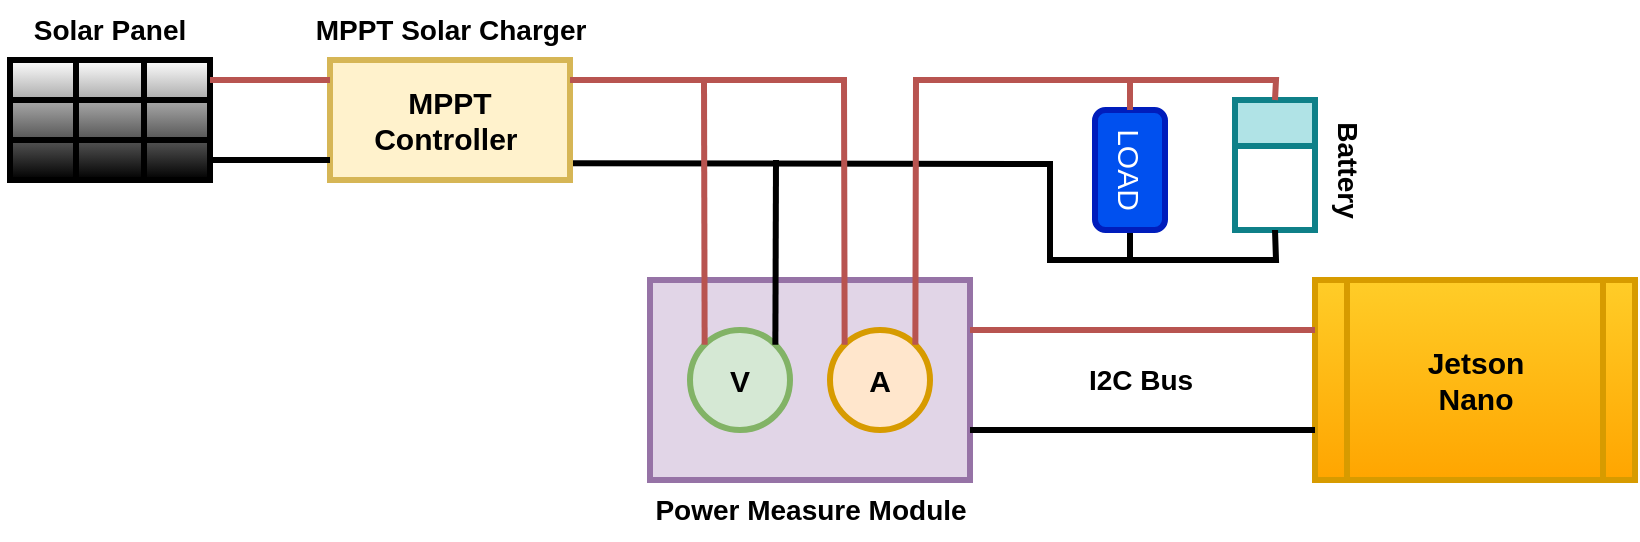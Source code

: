 <mxfile version="20.4.0" type="github">
  <diagram id="kPupqWcu7q19SiTpw6ZK" name="第 1 页">
    <mxGraphModel dx="1037" dy="547" grid="1" gridSize="10" guides="1" tooltips="1" connect="1" arrows="1" fold="1" page="1" pageScale="1" pageWidth="3300" pageHeight="2339" math="0" shadow="0">
      <root>
        <mxCell id="0" />
        <mxCell id="1" parent="0" />
        <mxCell id="b23ylB3f0s9RIf1_P2MT-27" value="" style="endArrow=none;html=1;rounded=0;strokeWidth=3;fontSize=15;exitX=1.006;exitY=0.861;exitDx=0;exitDy=0;exitPerimeter=0;entryX=1;entryY=0.5;entryDx=0;entryDy=0;" parent="1" source="b23ylB3f0s9RIf1_P2MT-15" target="b23ylB3f0s9RIf1_P2MT-23" edge="1">
          <mxGeometry width="50" height="50" relative="1" as="geometry">
            <mxPoint x="540" y="280" as="sourcePoint" />
            <mxPoint x="590" y="262" as="targetPoint" />
            <Array as="points">
              <mxPoint x="640" y="262" />
              <mxPoint x="640" y="310" />
              <mxPoint x="680" y="310" />
            </Array>
          </mxGeometry>
        </mxCell>
        <mxCell id="b23ylB3f0s9RIf1_P2MT-2" value="" style="shape=table;html=1;whiteSpace=wrap;startSize=0;container=1;collapsible=0;childLayout=tableLayout;strokeWidth=3;gradientColor=default;gradientDirection=south;swimlaneFillColor=default;" parent="1" vertex="1">
          <mxGeometry x="120" y="210" width="100" height="60" as="geometry" />
        </mxCell>
        <mxCell id="b23ylB3f0s9RIf1_P2MT-3" value="" style="shape=tableRow;horizontal=0;startSize=0;swimlaneHead=0;swimlaneBody=0;top=0;left=0;bottom=0;right=0;collapsible=0;dropTarget=0;fillColor=none;points=[[0,0.5],[1,0.5]];portConstraint=eastwest;" parent="b23ylB3f0s9RIf1_P2MT-2" vertex="1">
          <mxGeometry width="100" height="20" as="geometry" />
        </mxCell>
        <mxCell id="b23ylB3f0s9RIf1_P2MT-4" value="" style="shape=partialRectangle;html=1;whiteSpace=wrap;connectable=0;fillColor=none;top=0;left=0;bottom=0;right=0;overflow=hidden;" parent="b23ylB3f0s9RIf1_P2MT-3" vertex="1">
          <mxGeometry width="33" height="20" as="geometry">
            <mxRectangle width="33" height="20" as="alternateBounds" />
          </mxGeometry>
        </mxCell>
        <mxCell id="b23ylB3f0s9RIf1_P2MT-5" value="" style="shape=partialRectangle;html=1;whiteSpace=wrap;connectable=0;fillColor=none;top=0;left=0;bottom=0;right=0;overflow=hidden;" parent="b23ylB3f0s9RIf1_P2MT-3" vertex="1">
          <mxGeometry x="33" width="34" height="20" as="geometry">
            <mxRectangle width="34" height="20" as="alternateBounds" />
          </mxGeometry>
        </mxCell>
        <mxCell id="b23ylB3f0s9RIf1_P2MT-6" value="" style="shape=partialRectangle;html=1;whiteSpace=wrap;connectable=0;fillColor=none;top=0;left=0;bottom=0;right=0;overflow=hidden;" parent="b23ylB3f0s9RIf1_P2MT-3" vertex="1">
          <mxGeometry x="67" width="33" height="20" as="geometry">
            <mxRectangle width="33" height="20" as="alternateBounds" />
          </mxGeometry>
        </mxCell>
        <mxCell id="b23ylB3f0s9RIf1_P2MT-7" value="" style="shape=tableRow;horizontal=0;startSize=0;swimlaneHead=0;swimlaneBody=0;top=0;left=0;bottom=0;right=0;collapsible=0;dropTarget=0;fillColor=none;points=[[0,0.5],[1,0.5]];portConstraint=eastwest;" parent="b23ylB3f0s9RIf1_P2MT-2" vertex="1">
          <mxGeometry y="20" width="100" height="20" as="geometry" />
        </mxCell>
        <mxCell id="b23ylB3f0s9RIf1_P2MT-8" value="" style="shape=partialRectangle;html=1;whiteSpace=wrap;connectable=0;fillColor=none;top=0;left=0;bottom=0;right=0;overflow=hidden;" parent="b23ylB3f0s9RIf1_P2MT-7" vertex="1">
          <mxGeometry width="33" height="20" as="geometry">
            <mxRectangle width="33" height="20" as="alternateBounds" />
          </mxGeometry>
        </mxCell>
        <mxCell id="b23ylB3f0s9RIf1_P2MT-9" value="" style="shape=partialRectangle;html=1;whiteSpace=wrap;connectable=0;fillColor=none;top=0;left=0;bottom=0;right=0;overflow=hidden;" parent="b23ylB3f0s9RIf1_P2MT-7" vertex="1">
          <mxGeometry x="33" width="34" height="20" as="geometry">
            <mxRectangle width="34" height="20" as="alternateBounds" />
          </mxGeometry>
        </mxCell>
        <mxCell id="b23ylB3f0s9RIf1_P2MT-10" value="" style="shape=partialRectangle;html=1;whiteSpace=wrap;connectable=0;fillColor=none;top=0;left=0;bottom=0;right=0;overflow=hidden;" parent="b23ylB3f0s9RIf1_P2MT-7" vertex="1">
          <mxGeometry x="67" width="33" height="20" as="geometry">
            <mxRectangle width="33" height="20" as="alternateBounds" />
          </mxGeometry>
        </mxCell>
        <mxCell id="b23ylB3f0s9RIf1_P2MT-11" value="" style="shape=tableRow;horizontal=0;startSize=0;swimlaneHead=0;swimlaneBody=0;top=0;left=0;bottom=0;right=0;collapsible=0;dropTarget=0;fillColor=none;points=[[0,0.5],[1,0.5]];portConstraint=eastwest;" parent="b23ylB3f0s9RIf1_P2MT-2" vertex="1">
          <mxGeometry y="40" width="100" height="20" as="geometry" />
        </mxCell>
        <mxCell id="b23ylB3f0s9RIf1_P2MT-12" value="" style="shape=partialRectangle;html=1;whiteSpace=wrap;connectable=0;fillColor=none;top=0;left=0;bottom=0;right=0;overflow=hidden;" parent="b23ylB3f0s9RIf1_P2MT-11" vertex="1">
          <mxGeometry width="33" height="20" as="geometry">
            <mxRectangle width="33" height="20" as="alternateBounds" />
          </mxGeometry>
        </mxCell>
        <mxCell id="b23ylB3f0s9RIf1_P2MT-13" value="" style="shape=partialRectangle;html=1;whiteSpace=wrap;connectable=0;fillColor=none;top=0;left=0;bottom=0;right=0;overflow=hidden;" parent="b23ylB3f0s9RIf1_P2MT-11" vertex="1">
          <mxGeometry x="33" width="34" height="20" as="geometry">
            <mxRectangle width="34" height="20" as="alternateBounds" />
          </mxGeometry>
        </mxCell>
        <mxCell id="b23ylB3f0s9RIf1_P2MT-14" value="" style="shape=partialRectangle;html=1;whiteSpace=wrap;connectable=0;fillColor=none;top=0;left=0;bottom=0;right=0;overflow=hidden;pointerEvents=1;" parent="b23ylB3f0s9RIf1_P2MT-11" vertex="1">
          <mxGeometry x="67" width="33" height="20" as="geometry">
            <mxRectangle width="33" height="20" as="alternateBounds" />
          </mxGeometry>
        </mxCell>
        <mxCell id="b23ylB3f0s9RIf1_P2MT-15" value="&lt;font style=&quot;font-size: 15px;&quot;&gt;&lt;b&gt;MPPT&lt;br&gt;Controller&amp;nbsp;&lt;/b&gt;&lt;/font&gt;" style="rounded=0;whiteSpace=wrap;html=1;strokeWidth=3;fillColor=#fff2cc;strokeColor=#d6b656;" parent="1" vertex="1">
          <mxGeometry x="280" y="210" width="120" height="60" as="geometry" />
        </mxCell>
        <mxCell id="b23ylB3f0s9RIf1_P2MT-16" value="" style="rounded=0;whiteSpace=wrap;html=1;strokeWidth=3;fillColor=#e1d5e7;strokeColor=#9673a6;" parent="1" vertex="1">
          <mxGeometry x="440" y="320" width="160" height="100" as="geometry" />
        </mxCell>
        <mxCell id="b23ylB3f0s9RIf1_P2MT-17" value="&lt;b&gt;&lt;font style=&quot;font-size: 15px;&quot;&gt;V&lt;/font&gt;&lt;/b&gt;" style="ellipse;whiteSpace=wrap;html=1;aspect=fixed;strokeWidth=3;fillColor=#d5e8d4;strokeColor=#82b366;" parent="1" vertex="1">
          <mxGeometry x="460" y="345" width="50" height="50" as="geometry" />
        </mxCell>
        <mxCell id="b23ylB3f0s9RIf1_P2MT-18" value="&lt;b&gt;&lt;font style=&quot;font-size: 15px;&quot;&gt;A&lt;/font&gt;&lt;/b&gt;" style="ellipse;whiteSpace=wrap;html=1;aspect=fixed;strokeWidth=3;fillColor=#ffe6cc;strokeColor=#d79b00;" parent="1" vertex="1">
          <mxGeometry x="530" y="345" width="50" height="50" as="geometry" />
        </mxCell>
        <mxCell id="b23ylB3f0s9RIf1_P2MT-19" value="&lt;b&gt;Jetson&lt;br&gt;Nano&lt;/b&gt;" style="shape=process;whiteSpace=wrap;html=1;backgroundOutline=1;strokeWidth=3;fontSize=15;fillColor=#ffcd28;gradientColor=#ffa500;strokeColor=#d79b00;" parent="1" vertex="1">
          <mxGeometry x="772.5" y="320" width="160" height="100" as="geometry" />
        </mxCell>
        <mxCell id="b23ylB3f0s9RIf1_P2MT-20" value="" style="endArrow=none;html=1;rounded=0;fontSize=15;exitX=1;exitY=0.5;exitDx=0;exitDy=0;strokeWidth=3;fillColor=#f8cecc;strokeColor=#b85450;" parent="1" source="b23ylB3f0s9RIf1_P2MT-3" edge="1">
          <mxGeometry width="50" height="50" relative="1" as="geometry">
            <mxPoint x="510" y="260" as="sourcePoint" />
            <mxPoint x="280" y="220" as="targetPoint" />
          </mxGeometry>
        </mxCell>
        <mxCell id="b23ylB3f0s9RIf1_P2MT-21" value="" style="endArrow=none;html=1;rounded=0;fontSize=15;exitX=1;exitY=0.5;exitDx=0;exitDy=0;strokeWidth=3;" parent="1" edge="1">
          <mxGeometry width="50" height="50" relative="1" as="geometry">
            <mxPoint x="220" y="260" as="sourcePoint" />
            <mxPoint x="280" y="260" as="targetPoint" />
          </mxGeometry>
        </mxCell>
        <mxCell id="b23ylB3f0s9RIf1_P2MT-22" value="" style="endArrow=none;html=1;rounded=0;fontSize=15;entryX=0;entryY=0;entryDx=0;entryDy=0;strokeWidth=3;fillColor=#f8cecc;strokeColor=#b85450;" parent="1" target="b23ylB3f0s9RIf1_P2MT-18" edge="1">
          <mxGeometry width="50" height="50" relative="1" as="geometry">
            <mxPoint x="400" y="220" as="sourcePoint" />
            <mxPoint x="560" y="248" as="targetPoint" />
            <Array as="points">
              <mxPoint x="537" y="220" />
            </Array>
          </mxGeometry>
        </mxCell>
        <mxCell id="b23ylB3f0s9RIf1_P2MT-23" value="LOAD" style="rounded=1;whiteSpace=wrap;html=1;strokeWidth=3;fontSize=15;rotation=90;fillColor=#0050ef;fontColor=#ffffff;strokeColor=#001DBC;" parent="1" vertex="1">
          <mxGeometry x="650" y="247.5" width="60" height="35" as="geometry" />
        </mxCell>
        <mxCell id="b23ylB3f0s9RIf1_P2MT-25" value="" style="swimlane;strokeWidth=3;fontSize=15;startSize=23;fillColor=#b0e3e6;strokeColor=#0e8088;" parent="1" vertex="1">
          <mxGeometry x="732.5" y="230" width="40" height="65" as="geometry">
            <mxRectangle x="680" y="240" width="50" height="40" as="alternateBounds" />
          </mxGeometry>
        </mxCell>
        <mxCell id="b23ylB3f0s9RIf1_P2MT-26" value="" style="endArrow=none;html=1;rounded=0;strokeWidth=3;fontSize=15;exitX=1;exitY=0;exitDx=0;exitDy=0;entryX=0;entryY=0.5;entryDx=0;entryDy=0;fillColor=#f8cecc;strokeColor=#b85450;" parent="1" source="b23ylB3f0s9RIf1_P2MT-18" target="b23ylB3f0s9RIf1_P2MT-23" edge="1">
          <mxGeometry width="50" height="50" relative="1" as="geometry">
            <mxPoint x="550" y="300" as="sourcePoint" />
            <mxPoint x="610" y="250" as="targetPoint" />
            <Array as="points">
              <mxPoint x="573" y="220" />
              <mxPoint x="680" y="220" />
            </Array>
          </mxGeometry>
        </mxCell>
        <mxCell id="b23ylB3f0s9RIf1_P2MT-28" value="" style="endArrow=none;html=1;rounded=0;strokeWidth=3;fontSize=15;exitX=0;exitY=0;exitDx=0;exitDy=0;fillColor=#f8cecc;strokeColor=#b85450;" parent="1" source="b23ylB3f0s9RIf1_P2MT-17" edge="1">
          <mxGeometry width="50" height="50" relative="1" as="geometry">
            <mxPoint x="540" y="280" as="sourcePoint" />
            <mxPoint x="467" y="220" as="targetPoint" />
          </mxGeometry>
        </mxCell>
        <mxCell id="b23ylB3f0s9RIf1_P2MT-29" value="" style="endArrow=none;html=1;rounded=0;strokeWidth=3;fontSize=15;exitX=1;exitY=0;exitDx=0;exitDy=0;" parent="1" source="b23ylB3f0s9RIf1_P2MT-17" edge="1">
          <mxGeometry width="50" height="50" relative="1" as="geometry">
            <mxPoint x="540" y="280" as="sourcePoint" />
            <mxPoint x="503" y="260" as="targetPoint" />
          </mxGeometry>
        </mxCell>
        <mxCell id="b23ylB3f0s9RIf1_P2MT-30" value="" style="endArrow=none;html=1;rounded=0;strokeWidth=3;fontSize=15;entryX=0.5;entryY=0;entryDx=0;entryDy=0;fillColor=#f8cecc;strokeColor=#b85450;" parent="1" target="b23ylB3f0s9RIf1_P2MT-25" edge="1">
          <mxGeometry width="50" height="50" relative="1" as="geometry">
            <mxPoint x="680" y="220" as="sourcePoint" />
            <mxPoint x="590" y="230" as="targetPoint" />
            <Array as="points">
              <mxPoint x="753" y="220" />
            </Array>
          </mxGeometry>
        </mxCell>
        <mxCell id="b23ylB3f0s9RIf1_P2MT-31" value="" style="endArrow=none;html=1;rounded=0;strokeWidth=3;fontSize=15;entryX=0.5;entryY=1;entryDx=0;entryDy=0;" parent="1" target="b23ylB3f0s9RIf1_P2MT-25" edge="1">
          <mxGeometry width="50" height="50" relative="1" as="geometry">
            <mxPoint x="680" y="310" as="sourcePoint" />
            <mxPoint x="590" y="230" as="targetPoint" />
            <Array as="points">
              <mxPoint x="753" y="310" />
            </Array>
          </mxGeometry>
        </mxCell>
        <mxCell id="b23ylB3f0s9RIf1_P2MT-32" value="" style="endArrow=none;html=1;rounded=0;strokeWidth=3;fontSize=15;entryX=0;entryY=0.25;entryDx=0;entryDy=0;exitX=1;exitY=0.25;exitDx=0;exitDy=0;fillColor=#f8cecc;strokeColor=#b85450;" parent="1" source="b23ylB3f0s9RIf1_P2MT-16" target="b23ylB3f0s9RIf1_P2MT-19" edge="1">
          <mxGeometry width="50" height="50" relative="1" as="geometry">
            <mxPoint x="600" y="350" as="sourcePoint" />
            <mxPoint x="770" y="350" as="targetPoint" />
          </mxGeometry>
        </mxCell>
        <mxCell id="b23ylB3f0s9RIf1_P2MT-33" value="" style="endArrow=none;html=1;rounded=0;strokeWidth=3;fontSize=15;entryX=0;entryY=0.75;entryDx=0;entryDy=0;exitX=1;exitY=0.75;exitDx=0;exitDy=0;" parent="1" source="b23ylB3f0s9RIf1_P2MT-16" target="b23ylB3f0s9RIf1_P2MT-19" edge="1">
          <mxGeometry width="50" height="50" relative="1" as="geometry">
            <mxPoint x="540" y="280" as="sourcePoint" />
            <mxPoint x="590" y="230" as="targetPoint" />
          </mxGeometry>
        </mxCell>
        <mxCell id="9oOe2sdSuEdtYgbz2QIB-1" value="&lt;b&gt;&lt;font style=&quot;font-size: 14px;&quot;&gt;Solar Panel&lt;/font&gt;&lt;/b&gt;" style="text;html=1;strokeColor=none;fillColor=none;align=center;verticalAlign=middle;whiteSpace=wrap;rounded=0;" vertex="1" parent="1">
          <mxGeometry x="115" y="180" width="110" height="30" as="geometry" />
        </mxCell>
        <mxCell id="9oOe2sdSuEdtYgbz2QIB-2" value="&lt;b&gt;&lt;font style=&quot;font-size: 14px;&quot;&gt;MPPT Solar Charger&lt;/font&gt;&lt;/b&gt;" style="text;html=1;strokeColor=none;fillColor=none;align=center;verticalAlign=middle;whiteSpace=wrap;rounded=0;" vertex="1" parent="1">
          <mxGeometry x="267.5" y="180" width="145" height="30" as="geometry" />
        </mxCell>
        <mxCell id="9oOe2sdSuEdtYgbz2QIB-3" value="&lt;span style=&quot;font-size: 14px;&quot;&gt;&lt;b&gt;Power Measure Module&lt;/b&gt;&lt;/span&gt;" style="text;html=1;strokeColor=none;fillColor=none;align=center;verticalAlign=middle;whiteSpace=wrap;rounded=0;" vertex="1" parent="1">
          <mxGeometry x="438.75" y="420" width="162.5" height="30" as="geometry" />
        </mxCell>
        <mxCell id="9oOe2sdSuEdtYgbz2QIB-4" value="&lt;span style=&quot;font-size: 14px;&quot;&gt;&lt;b&gt;Battery&lt;/b&gt;&lt;/span&gt;" style="text;html=1;strokeColor=none;fillColor=none;align=center;verticalAlign=middle;whiteSpace=wrap;rounded=0;rotation=90;" vertex="1" parent="1">
          <mxGeometry x="750" y="250" width="77.5" height="30" as="geometry" />
        </mxCell>
        <mxCell id="9oOe2sdSuEdtYgbz2QIB-5" value="&lt;span style=&quot;font-size: 14px;&quot;&gt;&lt;b&gt;I2C Bus&lt;/b&gt;&lt;/span&gt;" style="text;html=1;strokeColor=none;fillColor=none;align=center;verticalAlign=middle;whiteSpace=wrap;rounded=0;" vertex="1" parent="1">
          <mxGeometry x="650" y="355" width="71.25" height="30" as="geometry" />
        </mxCell>
      </root>
    </mxGraphModel>
  </diagram>
</mxfile>
